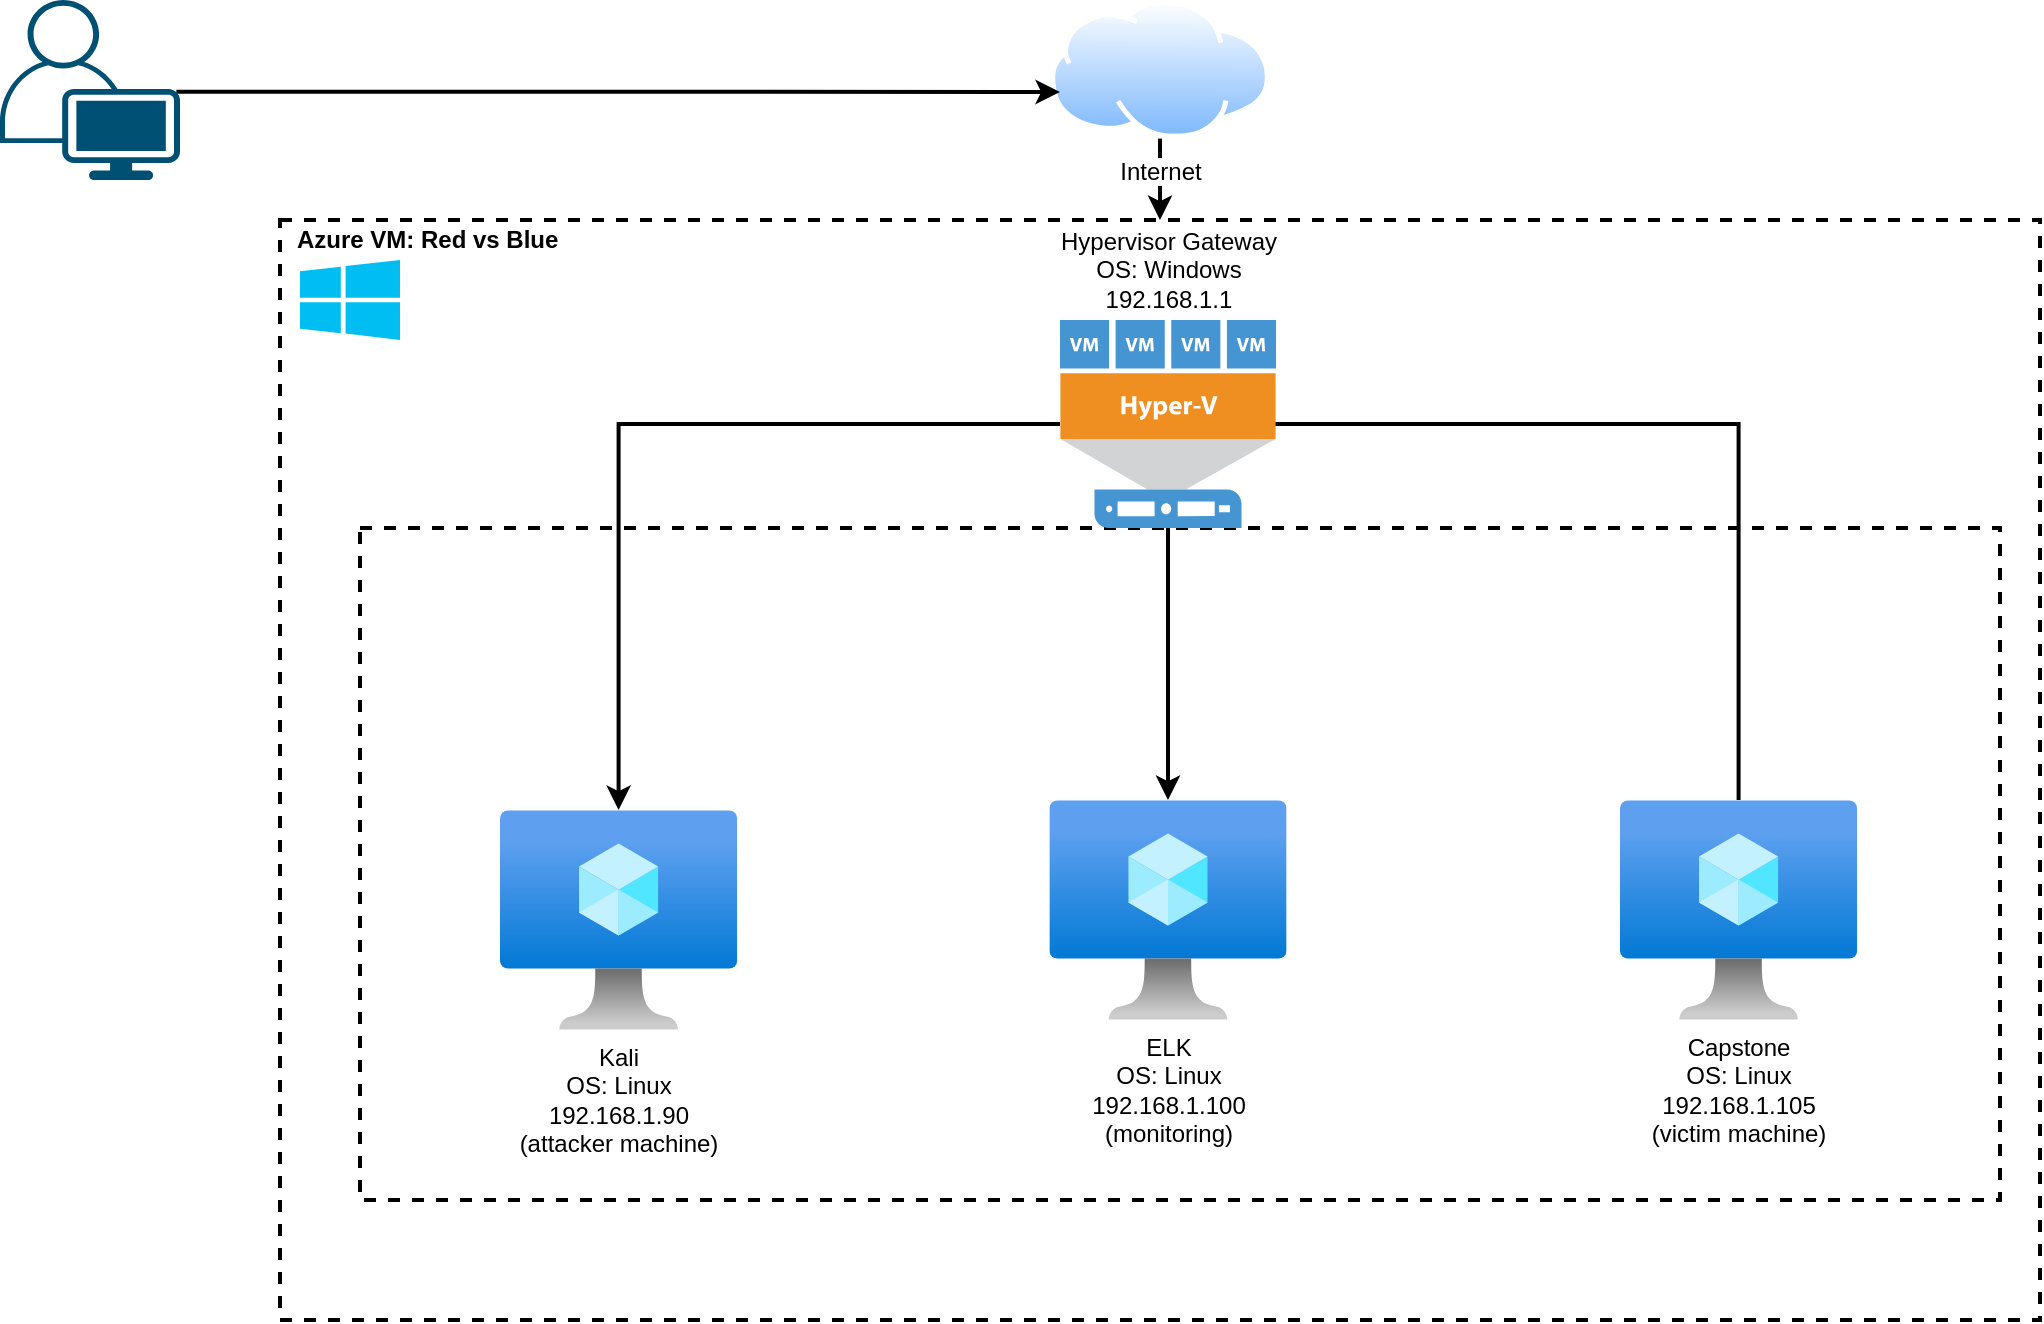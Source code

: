 <mxfile version="14.7.0" type="github">
  <diagram id="vzJxiw3lpOjPulL7UVYe" name="Page-1">
    <mxGraphModel dx="1405" dy="725" grid="1" gridSize="10" guides="1" tooltips="1" connect="1" arrows="1" fold="1" page="1" pageScale="1" pageWidth="1100" pageHeight="850" math="0" shadow="0">
      <root>
        <mxCell id="0" />
        <mxCell id="1" parent="0" />
        <mxCell id="Q-lT2aA6olfQfRU4r2ev-2" value="" style="rounded=0;whiteSpace=wrap;html=1;fillColor=none;dashed=1;strokeWidth=2;" vertex="1" parent="1">
          <mxGeometry x="160" y="130" width="880" height="550" as="geometry" />
        </mxCell>
        <mxCell id="Q-lT2aA6olfQfRU4r2ev-17" value="" style="rounded=0;whiteSpace=wrap;html=1;dashed=1;fillColor=none;strokeWidth=2;" vertex="1" parent="1">
          <mxGeometry x="200" y="284" width="820" height="336" as="geometry" />
        </mxCell>
        <mxCell id="Q-lT2aA6olfQfRU4r2ev-3" value="" style="edgeStyle=orthogonalEdgeStyle;rounded=0;orthogonalLoop=1;jettySize=auto;html=1;strokeWidth=2;" edge="1" parent="1" source="Q-lT2aA6olfQfRU4r2ev-1" target="Q-lT2aA6olfQfRU4r2ev-2">
          <mxGeometry relative="1" as="geometry" />
        </mxCell>
        <mxCell id="Q-lT2aA6olfQfRU4r2ev-1" value="Internet&lt;br&gt;" style="aspect=fixed;perimeter=ellipsePerimeter;html=1;align=center;shadow=0;dashed=0;spacingTop=3;image;image=img/lib/active_directory/internet_cloud.svg;" vertex="1" parent="1">
          <mxGeometry x="545" y="20" width="110" height="69.3" as="geometry" />
        </mxCell>
        <mxCell id="Q-lT2aA6olfQfRU4r2ev-4" value="&lt;b&gt;Azure VM: Red vs Blue&amp;nbsp;&lt;/b&gt;" style="text;html=1;align=center;verticalAlign=middle;resizable=0;points=[];autosize=1;strokeColor=none;" vertex="1" parent="1">
          <mxGeometry x="160" y="130" width="150" height="20" as="geometry" />
        </mxCell>
        <mxCell id="Q-lT2aA6olfQfRU4r2ev-13" style="edgeStyle=orthogonalEdgeStyle;rounded=0;orthogonalLoop=1;jettySize=auto;html=1;strokeWidth=2;" edge="1" parent="1" source="Q-lT2aA6olfQfRU4r2ev-7" target="Q-lT2aA6olfQfRU4r2ev-8">
          <mxGeometry relative="1" as="geometry" />
        </mxCell>
        <mxCell id="Q-lT2aA6olfQfRU4r2ev-8" value="Kali&lt;br&gt;OS: Linux&lt;br&gt;192.168.1.90&lt;br&gt;(attacker machine)" style="aspect=fixed;html=1;points=[];align=center;image;fontSize=12;image=img/lib/azure2/compute/Virtual_Machine.svg;" vertex="1" parent="1">
          <mxGeometry x="270" y="425" width="118.59" height="110" as="geometry" />
        </mxCell>
        <mxCell id="Q-lT2aA6olfQfRU4r2ev-11" value="ELK&lt;br&gt;OS: Linux&lt;br&gt;192.168.1.100&lt;br&gt;(monitoring)" style="aspect=fixed;html=1;points=[];align=center;image;fontSize=12;image=img/lib/azure2/compute/Virtual_Machine.svg;" vertex="1" parent="1">
          <mxGeometry x="544.7" y="420" width="118.59" height="110" as="geometry" />
        </mxCell>
        <mxCell id="Q-lT2aA6olfQfRU4r2ev-16" style="edgeStyle=orthogonalEdgeStyle;rounded=0;orthogonalLoop=1;jettySize=auto;html=1;strokeWidth=2;" edge="1" parent="1" source="Q-lT2aA6olfQfRU4r2ev-12">
          <mxGeometry relative="1" as="geometry">
            <mxPoint x="640" y="232" as="targetPoint" />
            <Array as="points">
              <mxPoint x="889" y="232" />
            </Array>
          </mxGeometry>
        </mxCell>
        <mxCell id="Q-lT2aA6olfQfRU4r2ev-12" value="Capstone&lt;br&gt;OS: Linux&lt;br&gt;192.168.1.105&lt;br&gt;(victim machine)" style="aspect=fixed;html=1;points=[];align=center;image;fontSize=12;image=img/lib/azure2/compute/Virtual_Machine.svg;" vertex="1" parent="1">
          <mxGeometry x="830" y="420" width="118.59" height="110" as="geometry" />
        </mxCell>
        <mxCell id="Q-lT2aA6olfQfRU4r2ev-23" style="edgeStyle=orthogonalEdgeStyle;rounded=0;orthogonalLoop=1;jettySize=auto;html=1;strokeWidth=2;" edge="1" parent="1" source="Q-lT2aA6olfQfRU4r2ev-7" target="Q-lT2aA6olfQfRU4r2ev-11">
          <mxGeometry relative="1" as="geometry" />
        </mxCell>
        <mxCell id="Q-lT2aA6olfQfRU4r2ev-7" value="" style="pointerEvents=1;shadow=0;dashed=0;html=1;strokeColor=none;fillColor=#4495D1;labelPosition=center;verticalLabelPosition=bottom;verticalAlign=top;align=center;outlineConnect=0;shape=mxgraph.veeam.hyper_v_host;" vertex="1" parent="1">
          <mxGeometry x="550" y="180" width="108" height="104" as="geometry" />
        </mxCell>
        <mxCell id="Q-lT2aA6olfQfRU4r2ev-24" value="Hypervisor Gateway&lt;br&gt;OS: Windows&lt;br&gt;192.168.1.1" style="text;html=1;align=center;verticalAlign=middle;resizable=0;points=[];autosize=1;strokeColor=none;" vertex="1" parent="1">
          <mxGeometry x="544" y="130" width="120" height="50" as="geometry" />
        </mxCell>
        <mxCell id="Q-lT2aA6olfQfRU4r2ev-29" style="edgeStyle=orthogonalEdgeStyle;rounded=0;orthogonalLoop=1;jettySize=auto;html=1;exitX=0.98;exitY=0.51;exitDx=0;exitDy=0;exitPerimeter=0;strokeWidth=2;" edge="1" parent="1" source="Q-lT2aA6olfQfRU4r2ev-26">
          <mxGeometry relative="1" as="geometry">
            <mxPoint x="550" y="66" as="targetPoint" />
          </mxGeometry>
        </mxCell>
        <mxCell id="Q-lT2aA6olfQfRU4r2ev-26" value="" style="points=[[0.35,0,0],[0.98,0.51,0],[1,0.71,0],[0.67,1,0],[0,0.795,0],[0,0.65,0]];verticalLabelPosition=bottom;html=1;verticalAlign=top;aspect=fixed;align=center;pointerEvents=1;shape=mxgraph.cisco19.user;fillColor=#005073;strokeColor=none;dashed=1;" vertex="1" parent="1">
          <mxGeometry x="20" y="20" width="90" height="90" as="geometry" />
        </mxCell>
        <mxCell id="Q-lT2aA6olfQfRU4r2ev-30" value="" style="shape=image;html=1;verticalAlign=top;verticalLabelPosition=bottom;labelBackgroundColor=#ffffff;imageAspect=0;aspect=fixed;image=https://cdn4.iconfinder.com/data/icons/logos-brands-5/24/kibana-128.png;dashed=1;strokeWidth=2;" vertex="1" parent="1">
          <mxGeometry x="630" y="447" width="28" height="28" as="geometry" />
        </mxCell>
        <mxCell id="Q-lT2aA6olfQfRU4r2ev-31" value="" style="verticalLabelPosition=bottom;html=1;verticalAlign=top;align=center;strokeColor=none;fillColor=#00BEF2;shape=mxgraph.azure.azure_instance;dashed=1;" vertex="1" parent="1">
          <mxGeometry x="170" y="150" width="50" height="40" as="geometry" />
        </mxCell>
      </root>
    </mxGraphModel>
  </diagram>
</mxfile>
